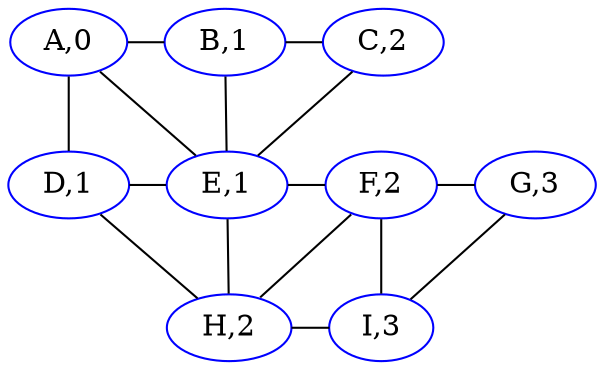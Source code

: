 graph G {
      ratio="compress";
      node [ width=.1 height=.1 ];

      A [label="A,0", color="blue"]
      B [label="B,1", color="blue"]
      C [label="C,2", color="blue"]
      D [label="D,1", color="blue"]
      E [label="E,1", color="blue"]
      F [label="F,2", color="blue"]
      G [label="G,3", color="blue"]
      H [label="H,2", color="blue"]
      I [label="I,3", color="blue"]

      A -- B -- C;
      A -- D -- E -- F -- G -- I;
      D -- H -- I;

      A -- E -- C;
      B -- E -- H;
      H -- F -- I;

      { rank=same; A B C }
      { rank=same; D E F G }
      { rank=same; H I }
}